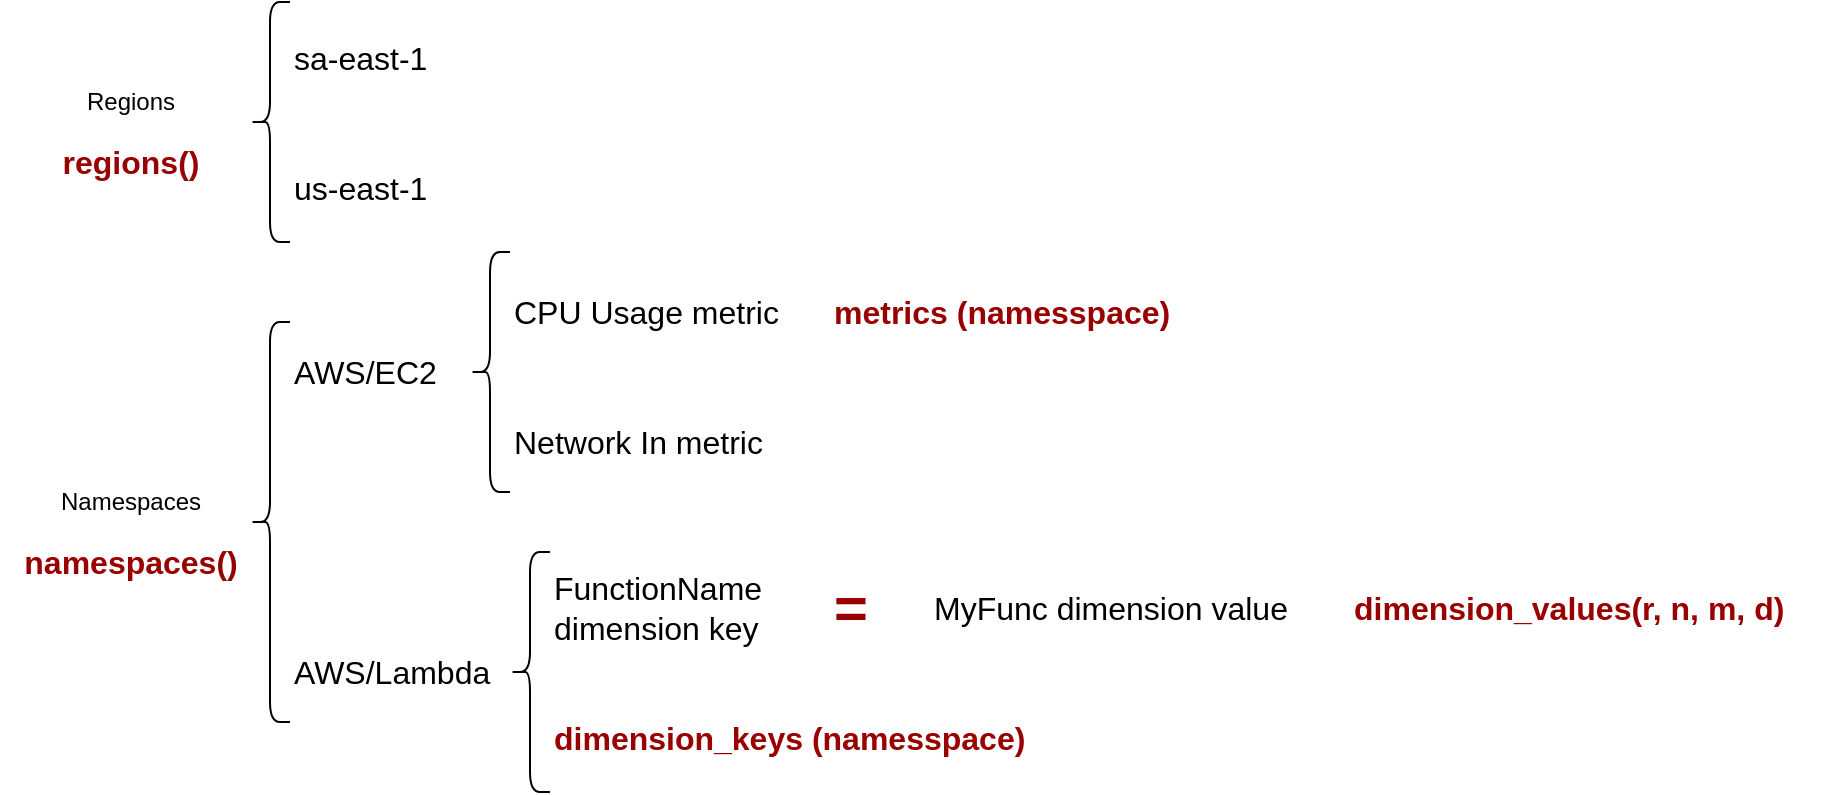 <mxfile version="20.2.3" type="device"><diagram id="xApe7WY0afTSqWo-TtOE" name="Page-1"><mxGraphModel dx="667" dy="623" grid="1" gridSize="10" guides="1" tooltips="1" connect="1" arrows="1" fold="1" page="1" pageScale="1" pageWidth="850" pageHeight="1100" math="0" shadow="0"><root><mxCell id="0"/><mxCell id="1" parent="0"/><mxCell id="gI_-_9I2oWmbGRSL6_ES-1" value="Regions" style="text;html=1;align=center;verticalAlign=middle;resizable=0;points=[];autosize=1;strokeColor=none;fillColor=none;" vertex="1" parent="1"><mxGeometry x="95" y="135" width="70" height="30" as="geometry"/></mxCell><mxCell id="gI_-_9I2oWmbGRSL6_ES-2" value="regions()" style="text;html=1;align=center;verticalAlign=middle;resizable=0;points=[];autosize=1;strokeColor=none;fillColor=none;fontStyle=1;fontSize=16;fontColor=#990000;" vertex="1" parent="1"><mxGeometry x="85" y="165" width="90" height="30" as="geometry"/></mxCell><mxCell id="gI_-_9I2oWmbGRSL6_ES-3" value="" style="shape=curlyBracket;whiteSpace=wrap;html=1;rounded=1;" vertex="1" parent="1"><mxGeometry x="190" y="100" width="20" height="120" as="geometry"/></mxCell><mxCell id="gI_-_9I2oWmbGRSL6_ES-5" value="sa-east-1" style="text;html=1;align=left;verticalAlign=middle;resizable=0;points=[];autosize=1;strokeColor=none;fillColor=none;fontSize=16;" vertex="1" parent="1"><mxGeometry x="210" y="112.5" width="90" height="30" as="geometry"/></mxCell><mxCell id="gI_-_9I2oWmbGRSL6_ES-6" value="us-east-1" style="text;html=1;align=left;verticalAlign=middle;resizable=0;points=[];autosize=1;strokeColor=none;fillColor=none;fontSize=16;" vertex="1" parent="1"><mxGeometry x="210" y="177.5" width="90" height="30" as="geometry"/></mxCell><mxCell id="gI_-_9I2oWmbGRSL6_ES-7" value="Namespaces" style="text;html=1;align=center;verticalAlign=middle;resizable=0;points=[];autosize=1;strokeColor=none;fillColor=none;" vertex="1" parent="1"><mxGeometry x="85" y="335" width="90" height="30" as="geometry"/></mxCell><mxCell id="gI_-_9I2oWmbGRSL6_ES-8" value="namespaces()" style="text;html=1;align=center;verticalAlign=middle;resizable=0;points=[];autosize=1;strokeColor=none;fillColor=none;fontStyle=1;fontSize=16;fontColor=#990000;" vertex="1" parent="1"><mxGeometry x="65" y="365" width="130" height="30" as="geometry"/></mxCell><mxCell id="gI_-_9I2oWmbGRSL6_ES-9" value="" style="shape=curlyBracket;whiteSpace=wrap;html=1;rounded=1;" vertex="1" parent="1"><mxGeometry x="190" y="260" width="20" height="200" as="geometry"/></mxCell><mxCell id="gI_-_9I2oWmbGRSL6_ES-10" value="AWS/EC2" style="text;html=1;align=left;verticalAlign=middle;resizable=0;points=[];autosize=1;strokeColor=none;fillColor=none;fontSize=16;" vertex="1" parent="1"><mxGeometry x="210" y="270" width="90" height="30" as="geometry"/></mxCell><mxCell id="gI_-_9I2oWmbGRSL6_ES-11" value="AWS/Lambda" style="text;html=1;align=left;verticalAlign=middle;resizable=0;points=[];autosize=1;strokeColor=none;fillColor=none;fontSize=16;" vertex="1" parent="1"><mxGeometry x="210" y="420" width="120" height="30" as="geometry"/></mxCell><mxCell id="gI_-_9I2oWmbGRSL6_ES-13" value="" style="shape=curlyBracket;whiteSpace=wrap;html=1;rounded=1;" vertex="1" parent="1"><mxGeometry x="300" y="225" width="20" height="120" as="geometry"/></mxCell><mxCell id="gI_-_9I2oWmbGRSL6_ES-14" value="" style="shape=curlyBracket;whiteSpace=wrap;html=1;rounded=1;" vertex="1" parent="1"><mxGeometry x="320" y="375" width="20" height="120" as="geometry"/></mxCell><mxCell id="gI_-_9I2oWmbGRSL6_ES-16" value="CPU Usage metric" style="text;html=1;align=left;verticalAlign=middle;resizable=0;points=[];autosize=1;strokeColor=none;fillColor=none;fontSize=16;" vertex="1" parent="1"><mxGeometry x="320" y="240" width="160" height="30" as="geometry"/></mxCell><mxCell id="gI_-_9I2oWmbGRSL6_ES-17" value="Network In metric" style="text;html=1;align=left;verticalAlign=middle;resizable=0;points=[];autosize=1;strokeColor=none;fillColor=none;fontSize=16;" vertex="1" parent="1"><mxGeometry x="320" y="305" width="150" height="30" as="geometry"/></mxCell><mxCell id="gI_-_9I2oWmbGRSL6_ES-18" value="FunctionName&lt;br&gt;dimension key" style="text;html=1;align=left;verticalAlign=middle;resizable=0;points=[];autosize=1;strokeColor=none;fillColor=none;fontSize=16;" vertex="1" parent="1"><mxGeometry x="340" y="377.5" width="130" height="50" as="geometry"/></mxCell><mxCell id="gI_-_9I2oWmbGRSL6_ES-19" value="dimension_keys (namesspace)" style="text;html=1;align=left;verticalAlign=middle;resizable=0;points=[];autosize=1;strokeColor=none;fillColor=none;fontSize=16;fontStyle=1;fontColor=#990000;" vertex="1" parent="1"><mxGeometry x="340" y="452.5" width="260" height="30" as="geometry"/></mxCell><mxCell id="gI_-_9I2oWmbGRSL6_ES-21" value="metrics (namesspace)" style="text;html=1;align=left;verticalAlign=middle;resizable=0;points=[];autosize=1;strokeColor=none;fillColor=none;fontSize=16;fontStyle=1;fontColor=#990000;" vertex="1" parent="1"><mxGeometry x="480" y="240" width="190" height="30" as="geometry"/></mxCell><mxCell id="gI_-_9I2oWmbGRSL6_ES-22" value="dimension_values(r, n, m, d)" style="text;html=1;align=left;verticalAlign=middle;resizable=0;points=[];autosize=1;strokeColor=none;fillColor=none;fontSize=16;fontStyle=1;fontColor=#990000;" vertex="1" parent="1"><mxGeometry x="740" y="387.5" width="240" height="30" as="geometry"/></mxCell><mxCell id="gI_-_9I2oWmbGRSL6_ES-23" value="MyFunc dimension value" style="text;html=1;align=left;verticalAlign=middle;resizable=0;points=[];autosize=1;strokeColor=none;fillColor=none;fontSize=16;" vertex="1" parent="1"><mxGeometry x="530" y="387.5" width="200" height="30" as="geometry"/></mxCell><mxCell id="gI_-_9I2oWmbGRSL6_ES-24" value="=" style="text;html=1;align=left;verticalAlign=middle;resizable=0;points=[];autosize=1;strokeColor=none;fillColor=none;fontSize=29;fontStyle=1;fontColor=#990000;" vertex="1" parent="1"><mxGeometry x="480" y="377.5" width="40" height="50" as="geometry"/></mxCell></root></mxGraphModel></diagram></mxfile>